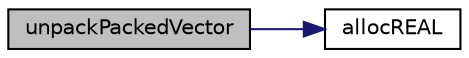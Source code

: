 digraph "unpackPackedVector"
{
  edge [fontname="Helvetica",fontsize="10",labelfontname="Helvetica",labelfontsize="10"];
  node [fontname="Helvetica",fontsize="10",shape=record];
  rankdir="LR";
  Node2153 [label="unpackPackedVector",height=0.2,width=0.4,color="black", fillcolor="grey75", style="filled", fontcolor="black"];
  Node2153 -> Node2154 [color="midnightblue",fontsize="10",style="solid",fontname="Helvetica"];
  Node2154 [label="allocREAL",height=0.2,width=0.4,color="black", fillcolor="white", style="filled",URL="$d9/d18/lp__utils_8c.html#a7b25e1f9aee74052b4b6df28443ebf48"];
}
